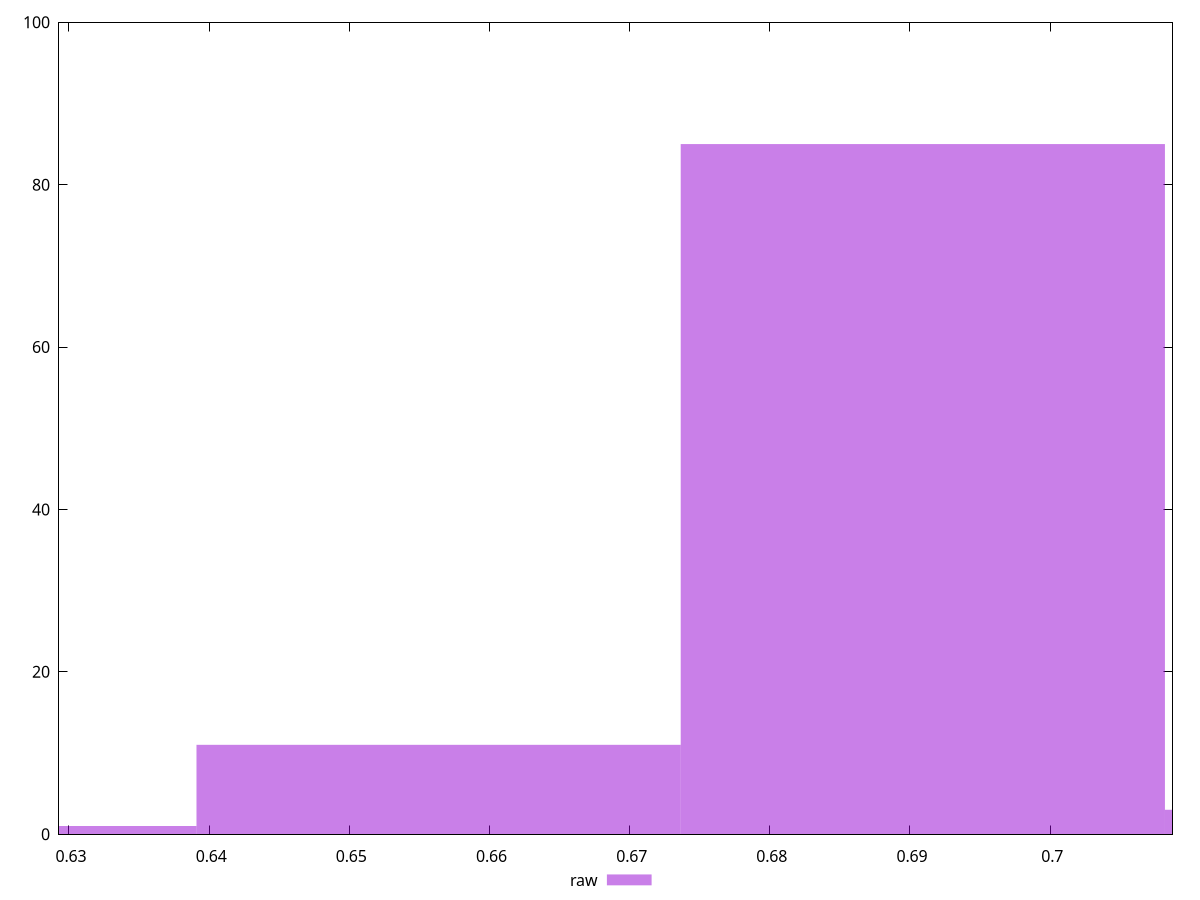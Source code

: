 reset

$raw <<EOF
0.6909163354463627 85
0.6563705186740445 11
0.7254621522186808 3
0.6218247019017265 1
EOF

set key outside below
set boxwidth 0.03454581677231813
set xrange [0.6292890093672762:0.7087290002261646]
set yrange [0:100]
set trange [0:100]
set style fill transparent solid 0.5 noborder
set terminal svg size 640, 490 enhanced background rgb 'white'
set output "report_00026_2021-02-22T21:38:55.199Z/meta/pScore/samples/pages+cached+noadtech+nomedia/raw/histogram.svg"

plot $raw title "raw" with boxes

reset

